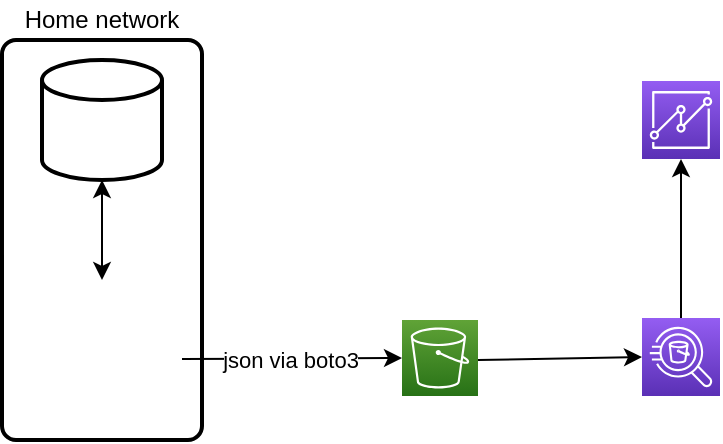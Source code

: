 <mxfile version="14.2.9" type="github">
  <diagram id="ug3AJKcA3dfmwUk0xqp4" name="Page-1">
    <mxGraphModel dx="1796" dy="614" grid="1" gridSize="10" guides="1" tooltips="1" connect="1" arrows="1" fold="1" page="1" pageScale="1" pageWidth="850" pageHeight="1100" math="0" shadow="0">
      <root>
        <mxCell id="0" />
        <mxCell id="1" parent="0" />
        <mxCell id="GbYv1BjaRA52waC2wpv4-6" value="" style="rounded=1;whiteSpace=wrap;html=1;absoluteArcSize=1;arcSize=14;strokeWidth=2;" parent="1" vertex="1">
          <mxGeometry x="-760" y="220" width="100" height="200" as="geometry" />
        </mxCell>
        <mxCell id="GbYv1BjaRA52waC2wpv4-8" value="" style="strokeWidth=2;html=1;shape=mxgraph.flowchart.database;whiteSpace=wrap;" parent="1" vertex="1">
          <mxGeometry x="-740" y="230" width="60" height="60" as="geometry" />
        </mxCell>
        <mxCell id="GbYv1BjaRA52waC2wpv4-1" value="" style="shape=image;html=1;verticalAlign=top;verticalLabelPosition=bottom;labelBackgroundColor=#ffffff;imageAspect=0;aspect=fixed;image=https://cdn4.iconfinder.com/data/icons/logos-and-brands/512/272_Raspberry_Pi_logo-128.png" parent="1" vertex="1">
          <mxGeometry x="-730" y="250" width="40" height="40" as="geometry" />
        </mxCell>
        <mxCell id="GbYv1BjaRA52waC2wpv4-10" value="" style="shape=image;html=1;verticalAlign=top;verticalLabelPosition=bottom;labelBackgroundColor=#ffffff;imageAspect=0;aspect=fixed;image=https://cdn4.iconfinder.com/data/icons/logos-and-brands/512/267_Python_logo-128.png" parent="1" vertex="1">
          <mxGeometry x="-750" y="340" width="80" height="80" as="geometry" />
        </mxCell>
        <mxCell id="GbYv1BjaRA52waC2wpv4-2" value="" style="shape=image;html=1;verticalAlign=top;verticalLabelPosition=bottom;labelBackgroundColor=#ffffff;imageAspect=0;aspect=fixed;image=https://cdn4.iconfinder.com/data/icons/logos-and-brands/512/272_Raspberry_Pi_logo-128.png" parent="1" vertex="1">
          <mxGeometry x="-730" y="360" width="40" height="40" as="geometry" />
        </mxCell>
        <mxCell id="GbYv1BjaRA52waC2wpv4-12" value="" style="endArrow=classic;startArrow=classic;html=1;" parent="1" source="GbYv1BjaRA52waC2wpv4-10" edge="1">
          <mxGeometry width="50" height="50" relative="1" as="geometry">
            <mxPoint x="-760" y="340" as="sourcePoint" />
            <mxPoint x="-710" y="290" as="targetPoint" />
          </mxGeometry>
        </mxCell>
        <mxCell id="GbYv1BjaRA52waC2wpv4-13" value="Home network" style="text;html=1;strokeColor=none;fillColor=none;align=center;verticalAlign=middle;whiteSpace=wrap;rounded=0;" parent="1" vertex="1">
          <mxGeometry x="-755" y="200" width="90" height="20" as="geometry" />
        </mxCell>
        <mxCell id="uyWsmETszLbh0BImZQLG-6" value="" style="points=[[0,0,0],[0.25,0,0],[0.5,0,0],[0.75,0,0],[1,0,0],[0,1,0],[0.25,1,0],[0.5,1,0],[0.75,1,0],[1,1,0],[0,0.25,0],[0,0.5,0],[0,0.75,0],[1,0.25,0],[1,0.5,0],[1,0.75,0]];outlineConnect=0;fontColor=#232F3E;gradientColor=#60A337;gradientDirection=north;fillColor=#277116;strokeColor=#ffffff;dashed=0;verticalLabelPosition=bottom;verticalAlign=top;align=center;html=1;fontSize=12;fontStyle=0;aspect=fixed;shape=mxgraph.aws4.resourceIcon;resIcon=mxgraph.aws4.s3;" vertex="1" parent="1">
          <mxGeometry x="-560" y="360" width="38" height="38" as="geometry" />
        </mxCell>
        <mxCell id="uyWsmETszLbh0BImZQLG-7" value="" style="points=[[0,0,0],[0.25,0,0],[0.5,0,0],[0.75,0,0],[1,0,0],[0,1,0],[0.25,1,0],[0.5,1,0],[0.75,1,0],[1,1,0],[0,0.25,0],[0,0.5,0],[0,0.75,0],[1,0.25,0],[1,0.5,0],[1,0.75,0]];outlineConnect=0;fontColor=#232F3E;gradientColor=#945DF2;gradientDirection=north;fillColor=#5A30B5;strokeColor=#ffffff;dashed=0;verticalLabelPosition=bottom;verticalAlign=top;align=center;html=1;fontSize=12;fontStyle=0;aspect=fixed;shape=mxgraph.aws4.resourceIcon;resIcon=mxgraph.aws4.athena;" vertex="1" parent="1">
          <mxGeometry x="-440" y="359" width="39" height="39" as="geometry" />
        </mxCell>
        <mxCell id="uyWsmETszLbh0BImZQLG-9" value="" style="points=[[0,0,0],[0.25,0,0],[0.5,0,0],[0.75,0,0],[1,0,0],[0,1,0],[0.25,1,0],[0.5,1,0],[0.75,1,0],[1,1,0],[0,0.25,0],[0,0.5,0],[0,0.75,0],[1,0.25,0],[1,0.5,0],[1,0.75,0]];outlineConnect=0;fontColor=#232F3E;gradientColor=#945DF2;gradientDirection=north;fillColor=#5A30B5;strokeColor=#ffffff;dashed=0;verticalLabelPosition=bottom;verticalAlign=top;align=center;html=1;fontSize=12;fontStyle=0;aspect=fixed;shape=mxgraph.aws4.resourceIcon;resIcon=mxgraph.aws4.quicksight;" vertex="1" parent="1">
          <mxGeometry x="-440" y="240.5" width="39" height="39" as="geometry" />
        </mxCell>
        <mxCell id="uyWsmETszLbh0BImZQLG-25" value="" style="endArrow=classic;html=1;fillColor=#000000;gradientColor=none;entryX=0;entryY=0.5;entryDx=0;entryDy=0;entryPerimeter=0;" edge="1" parent="1" target="uyWsmETszLbh0BImZQLG-6">
          <mxGeometry relative="1" as="geometry">
            <mxPoint x="-670" y="379.5" as="sourcePoint" />
            <mxPoint x="-570" y="379.5" as="targetPoint" />
          </mxGeometry>
        </mxCell>
        <mxCell id="uyWsmETszLbh0BImZQLG-26" value="json via boto3" style="edgeLabel;resizable=0;html=1;align=center;verticalAlign=middle;" connectable="0" vertex="1" parent="uyWsmETszLbh0BImZQLG-25">
          <mxGeometry relative="1" as="geometry">
            <mxPoint x="-1" as="offset" />
          </mxGeometry>
        </mxCell>
        <mxCell id="uyWsmETszLbh0BImZQLG-27" value="" style="endArrow=classic;html=1;fillColor=#000000;gradientColor=none;entryX=0;entryY=0.5;entryDx=0;entryDy=0;entryPerimeter=0;" edge="1" parent="1" target="uyWsmETszLbh0BImZQLG-7">
          <mxGeometry width="50" height="50" relative="1" as="geometry">
            <mxPoint x="-522" y="380" as="sourcePoint" />
            <mxPoint x="-472" y="330" as="targetPoint" />
          </mxGeometry>
        </mxCell>
        <mxCell id="uyWsmETszLbh0BImZQLG-28" value="" style="endArrow=classic;html=1;fillColor=#000000;gradientColor=none;entryX=0.5;entryY=1;entryDx=0;entryDy=0;entryPerimeter=0;exitX=0.5;exitY=0;exitDx=0;exitDy=0;exitPerimeter=0;" edge="1" parent="1" source="uyWsmETszLbh0BImZQLG-7" target="uyWsmETszLbh0BImZQLG-9">
          <mxGeometry width="50" height="50" relative="1" as="geometry">
            <mxPoint x="-425" y="360" as="sourcePoint" />
            <mxPoint x="-375" y="310" as="targetPoint" />
          </mxGeometry>
        </mxCell>
      </root>
    </mxGraphModel>
  </diagram>
</mxfile>
